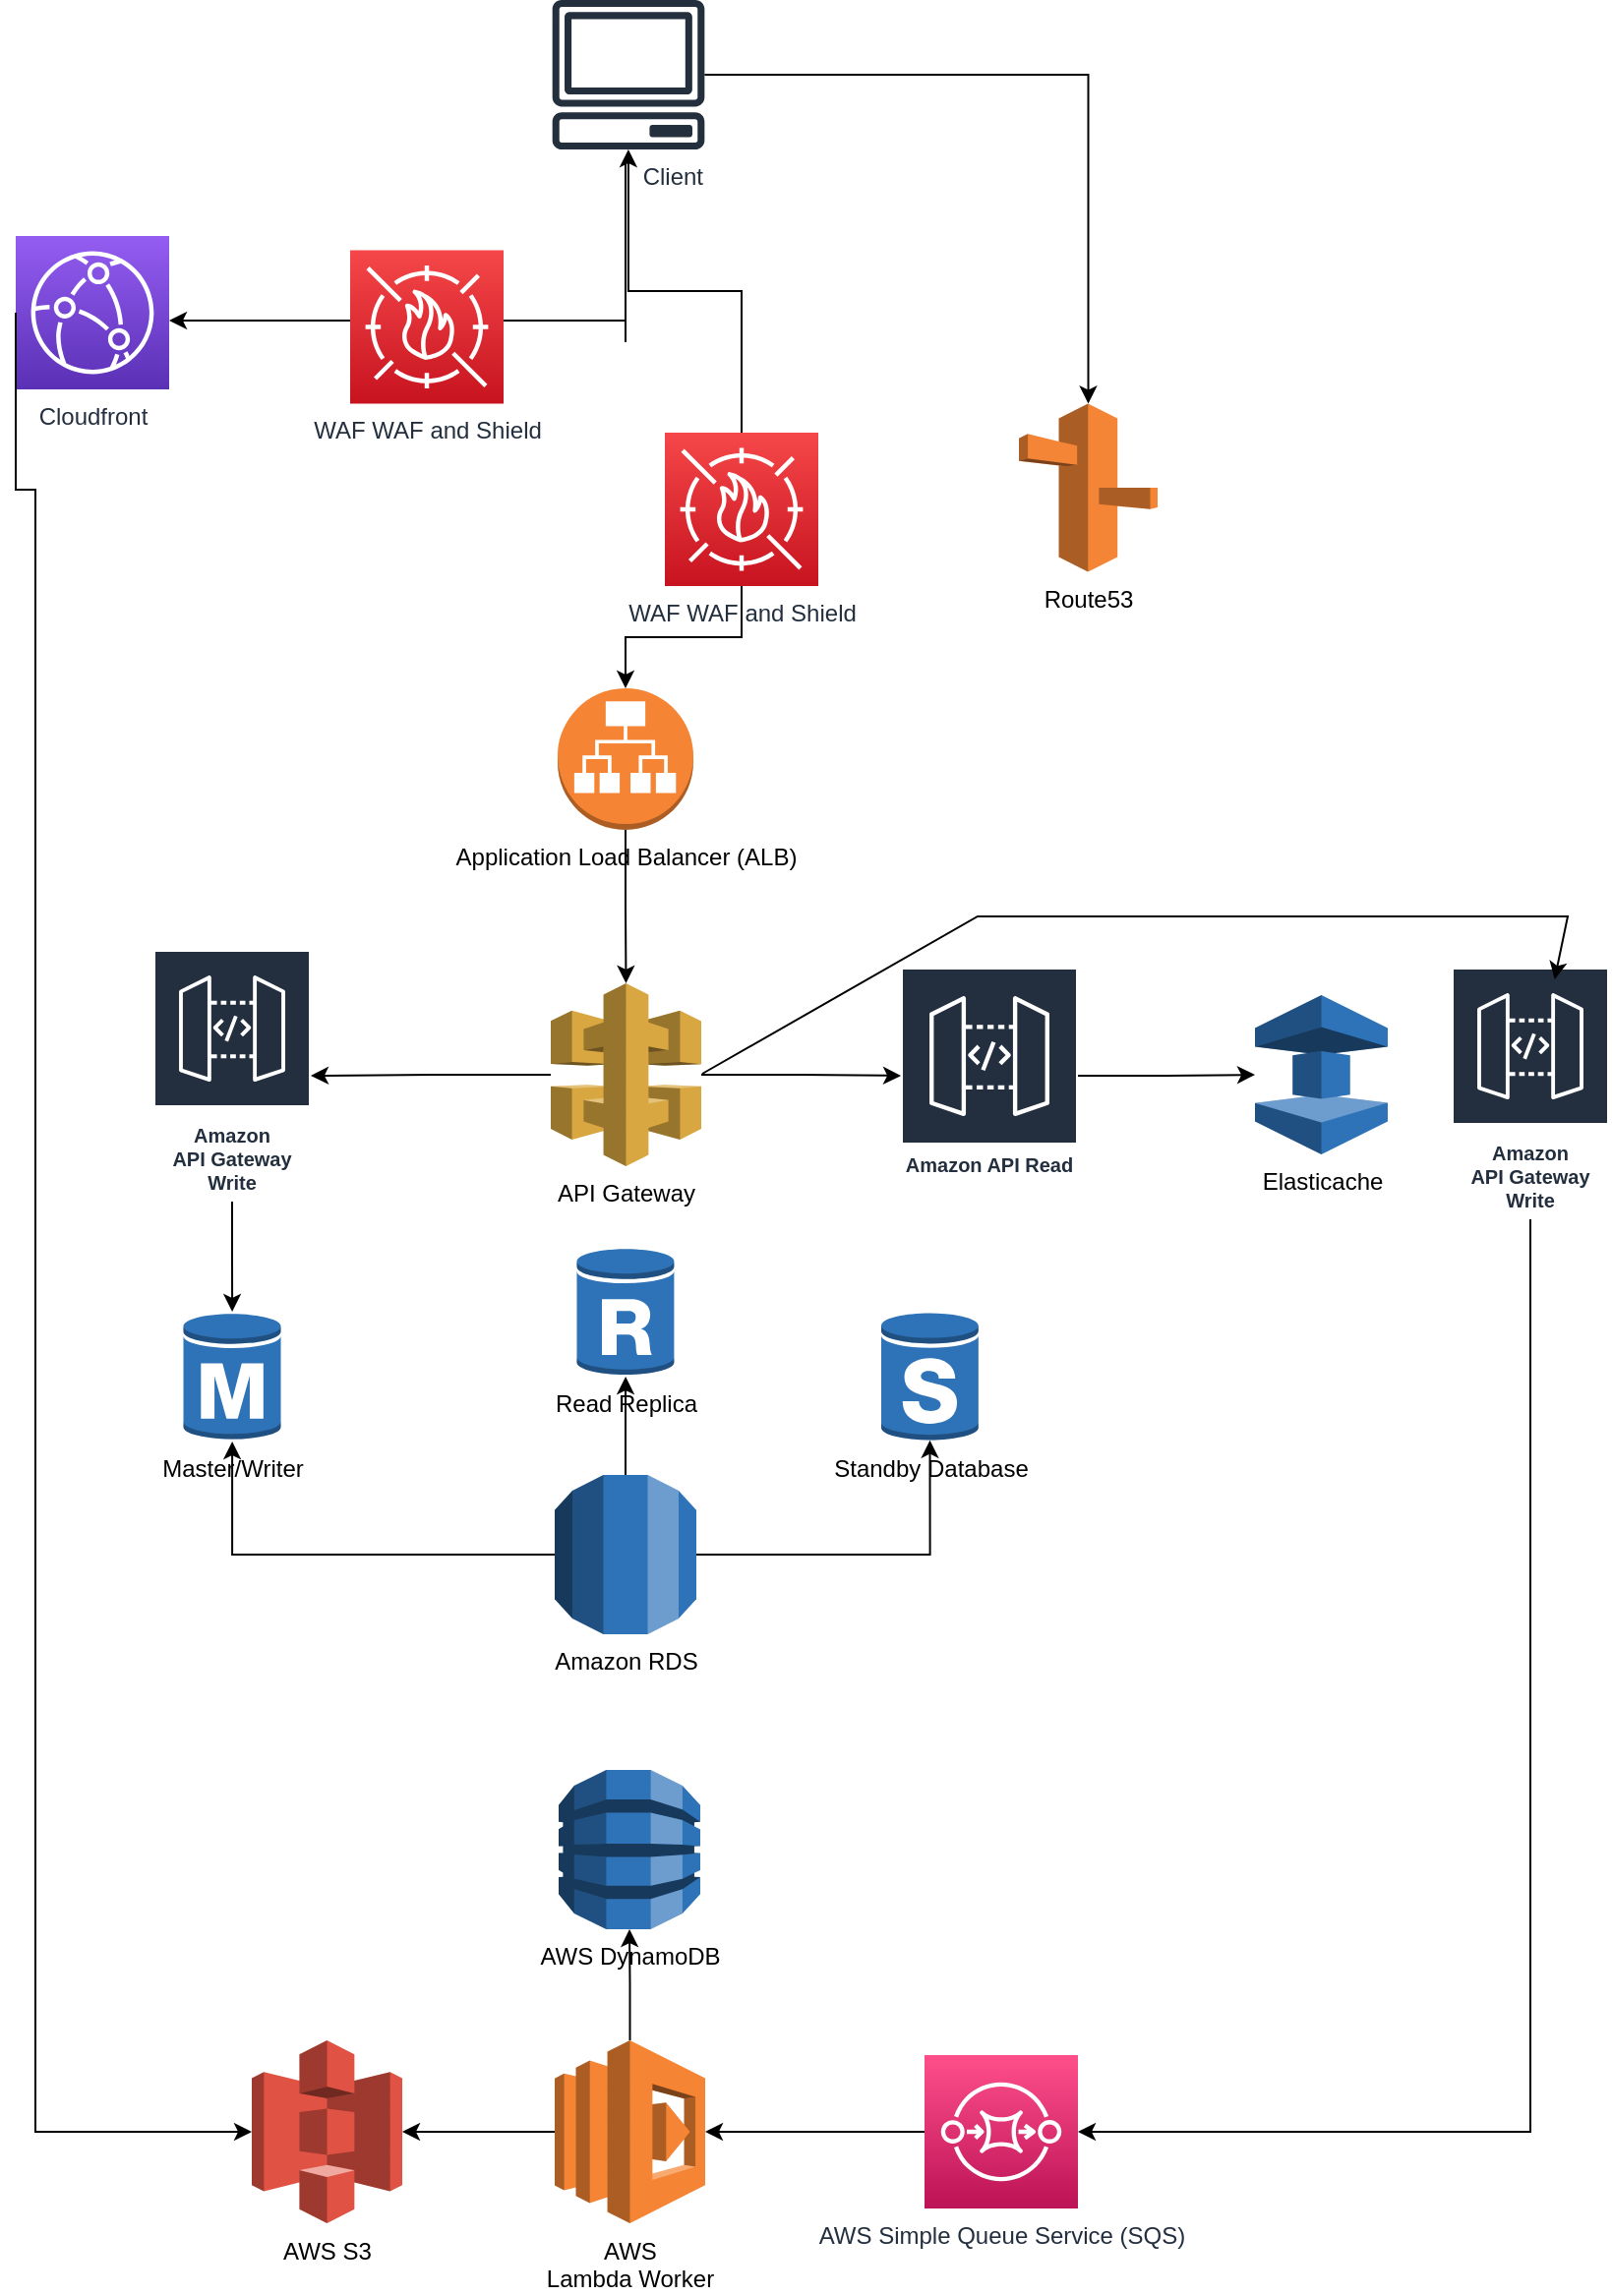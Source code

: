 <mxfile version="18.2.0" type="device"><diagram id="GgrkiQ2o8FsiPhLk7awA" name="Page-1"><mxGraphModel dx="1209" dy="1766" grid="1" gridSize="10" guides="1" tooltips="1" connect="1" arrows="1" fold="1" page="1" pageScale="1" pageWidth="850" pageHeight="1100" math="0" shadow="0"><root><mxCell id="0"/><mxCell id="1" parent="0"/><mxCell id="Yvfz5ftXEma6_s14iFeE-26" style="edgeStyle=orthogonalEdgeStyle;rounded=0;orthogonalLoop=1;jettySize=auto;html=1;" parent="1" source="Yvfz5ftXEma6_s14iFeE-22" target="Yvfz5ftXEma6_s14iFeE-25" edge="1"><mxGeometry relative="1" as="geometry"/></mxCell><mxCell id="Yvfz5ftXEma6_s14iFeE-11" value="Cloudfront&lt;br&gt;" style="sketch=0;points=[[0,0,0],[0.25,0,0],[0.5,0,0],[0.75,0,0],[1,0,0],[0,1,0],[0.25,1,0],[0.5,1,0],[0.75,1,0],[1,1,0],[0,0.25,0],[0,0.5,0],[0,0.75,0],[1,0.25,0],[1,0.5,0],[1,0.75,0]];outlineConnect=0;fontColor=#232F3E;gradientColor=#945DF2;gradientDirection=north;fillColor=#5A30B5;strokeColor=#ffffff;dashed=0;verticalLabelPosition=bottom;verticalAlign=top;align=center;html=1;fontSize=12;fontStyle=0;aspect=fixed;shape=mxgraph.aws4.resourceIcon;resIcon=mxgraph.aws4.cloudfront;" parent="1" vertex="1"><mxGeometry x="40" y="-30" width="78" height="78" as="geometry"/></mxCell><mxCell id="Yvfz5ftXEma6_s14iFeE-13" style="edgeStyle=orthogonalEdgeStyle;rounded=0;orthogonalLoop=1;jettySize=auto;html=1;" parent="1" edge="1"><mxGeometry relative="1" as="geometry"><Array as="points"><mxPoint x="350" y="24"/><mxPoint x="350" y="24"/></Array><mxPoint x="350" y="-70" as="sourcePoint"/><mxPoint x="118" y="13" as="targetPoint"/></mxGeometry></mxCell><mxCell id="Yvfz5ftXEma6_s14iFeE-15" style="edgeStyle=orthogonalEdgeStyle;rounded=0;orthogonalLoop=1;jettySize=auto;html=1;" parent="1" source="Yvfz5ftXEma6_s14iFeE-12" target="Yvfz5ftXEma6_s14iFeE-14" edge="1"><mxGeometry relative="1" as="geometry"/></mxCell><mxCell id="Yvfz5ftXEma6_s14iFeE-18" style="edgeStyle=orthogonalEdgeStyle;rounded=0;orthogonalLoop=1;jettySize=auto;html=1;startArrow=none;" parent="1" source="J4rxnKjIOmCY_qv5kal6-1" target="Yvfz5ftXEma6_s14iFeE-16" edge="1"><mxGeometry relative="1" as="geometry"/></mxCell><mxCell id="Yvfz5ftXEma6_s14iFeE-12" value="&amp;nbsp; &amp;nbsp; &amp;nbsp; &amp;nbsp; &amp;nbsp; &amp;nbsp; &amp;nbsp;Client" style="sketch=0;outlineConnect=0;fontColor=#232F3E;gradientColor=none;fillColor=#232F3D;strokeColor=none;dashed=0;verticalLabelPosition=bottom;verticalAlign=top;align=center;html=1;fontSize=12;fontStyle=0;aspect=fixed;pointerEvents=1;shape=mxgraph.aws4.client;" parent="1" vertex="1"><mxGeometry x="312.5" y="-150" width="78" height="76" as="geometry"/></mxCell><mxCell id="Yvfz5ftXEma6_s14iFeE-14" value="Route53&lt;br&gt;" style="outlineConnect=0;dashed=0;verticalLabelPosition=bottom;verticalAlign=top;align=center;html=1;shape=mxgraph.aws3.route_53;fillColor=#F58536;gradientColor=none;" parent="1" vertex="1"><mxGeometry x="550" y="55.25" width="70.5" height="85.5" as="geometry"/></mxCell><mxCell id="Yvfz5ftXEma6_s14iFeE-20" style="edgeStyle=orthogonalEdgeStyle;rounded=0;orthogonalLoop=1;jettySize=auto;html=1;" parent="1" source="Yvfz5ftXEma6_s14iFeE-16" target="Yvfz5ftXEma6_s14iFeE-19" edge="1"><mxGeometry relative="1" as="geometry"><mxPoint x="240" y="420" as="targetPoint"/></mxGeometry></mxCell><mxCell id="Yvfz5ftXEma6_s14iFeE-16" value="Application Load Balancer (ALB)&lt;br&gt;" style="outlineConnect=0;dashed=0;verticalLabelPosition=bottom;verticalAlign=top;align=center;html=1;shape=mxgraph.aws3.application_load_balancer;fillColor=#F58534;gradientColor=none;" parent="1" vertex="1"><mxGeometry x="315.5" y="200" width="69" height="72" as="geometry"/></mxCell><mxCell id="Yvfz5ftXEma6_s14iFeE-23" style="edgeStyle=orthogonalEdgeStyle;rounded=0;orthogonalLoop=1;jettySize=auto;html=1;" parent="1" source="Yvfz5ftXEma6_s14iFeE-19" target="Yvfz5ftXEma6_s14iFeE-21" edge="1"><mxGeometry relative="1" as="geometry"/></mxCell><mxCell id="Yvfz5ftXEma6_s14iFeE-24" style="edgeStyle=orthogonalEdgeStyle;rounded=0;orthogonalLoop=1;jettySize=auto;html=1;" parent="1" source="Yvfz5ftXEma6_s14iFeE-19" target="Yvfz5ftXEma6_s14iFeE-22" edge="1"><mxGeometry relative="1" as="geometry"/></mxCell><mxCell id="Yvfz5ftXEma6_s14iFeE-19" value="API Gateway&lt;br&gt;" style="outlineConnect=0;dashed=0;verticalLabelPosition=bottom;verticalAlign=top;align=center;html=1;shape=mxgraph.aws3.api_gateway;fillColor=#D9A741;gradientColor=none;" parent="1" vertex="1"><mxGeometry x="312" y="350" width="76.5" height="93" as="geometry"/></mxCell><mxCell id="Yvfz5ftXEma6_s14iFeE-31" style="edgeStyle=orthogonalEdgeStyle;rounded=0;orthogonalLoop=1;jettySize=auto;html=1;" parent="1" source="Yvfz5ftXEma6_s14iFeE-21" target="Yvfz5ftXEma6_s14iFeE-30" edge="1"><mxGeometry relative="1" as="geometry"/></mxCell><mxCell id="Yvfz5ftXEma6_s14iFeE-21" value="Amazon &lt;br&gt;API Gateway Write" style="sketch=0;outlineConnect=0;fontColor=#232F3E;gradientColor=none;strokeColor=#ffffff;fillColor=#232F3E;dashed=0;verticalLabelPosition=middle;verticalAlign=bottom;align=center;html=1;whiteSpace=wrap;fontSize=10;fontStyle=1;spacing=3;shape=mxgraph.aws4.productIcon;prIcon=mxgraph.aws4.api_gateway;" parent="1" vertex="1"><mxGeometry x="110" y="333" width="80" height="128" as="geometry"/></mxCell><mxCell id="Yvfz5ftXEma6_s14iFeE-22" value="Amazon API Read" style="sketch=0;outlineConnect=0;fontColor=#232F3E;gradientColor=none;strokeColor=#ffffff;fillColor=#232F3E;dashed=0;verticalLabelPosition=middle;verticalAlign=bottom;align=center;html=1;whiteSpace=wrap;fontSize=10;fontStyle=1;spacing=3;shape=mxgraph.aws4.productIcon;prIcon=mxgraph.aws4.api_gateway;" parent="1" vertex="1"><mxGeometry x="490" y="342" width="90" height="110" as="geometry"/></mxCell><mxCell id="Yvfz5ftXEma6_s14iFeE-25" value="Elasticache&lt;br&gt;" style="outlineConnect=0;dashed=0;verticalLabelPosition=bottom;verticalAlign=top;align=center;html=1;shape=mxgraph.aws3.elasticache;fillColor=#2E73B8;gradientColor=none;" parent="1" vertex="1"><mxGeometry x="670" y="356" width="67.5" height="81" as="geometry"/></mxCell><mxCell id="Yvfz5ftXEma6_s14iFeE-32" style="edgeStyle=orthogonalEdgeStyle;rounded=0;orthogonalLoop=1;jettySize=auto;html=1;" parent="1" source="Yvfz5ftXEma6_s14iFeE-27" target="Yvfz5ftXEma6_s14iFeE-30" edge="1"><mxGeometry relative="1" as="geometry"/></mxCell><mxCell id="Yvfz5ftXEma6_s14iFeE-33" style="edgeStyle=orthogonalEdgeStyle;rounded=0;orthogonalLoop=1;jettySize=auto;html=1;" parent="1" source="Yvfz5ftXEma6_s14iFeE-27" target="Yvfz5ftXEma6_s14iFeE-28" edge="1"><mxGeometry relative="1" as="geometry"/></mxCell><mxCell id="Yvfz5ftXEma6_s14iFeE-34" style="edgeStyle=orthogonalEdgeStyle;rounded=0;orthogonalLoop=1;jettySize=auto;html=1;entryX=0.5;entryY=0.99;entryDx=0;entryDy=0;entryPerimeter=0;" parent="1" source="Yvfz5ftXEma6_s14iFeE-27" target="Yvfz5ftXEma6_s14iFeE-29" edge="1"><mxGeometry relative="1" as="geometry"/></mxCell><mxCell id="Yvfz5ftXEma6_s14iFeE-27" value="Amazon RDS&lt;br&gt;" style="outlineConnect=0;dashed=0;verticalLabelPosition=bottom;verticalAlign=top;align=center;html=1;shape=mxgraph.aws3.rds;fillColor=#2E73B8;gradientColor=none;" parent="1" vertex="1"><mxGeometry x="314" y="600" width="72" height="81" as="geometry"/></mxCell><mxCell id="Yvfz5ftXEma6_s14iFeE-28" value="Read Replica" style="outlineConnect=0;dashed=0;verticalLabelPosition=bottom;verticalAlign=top;align=center;html=1;shape=mxgraph.aws3.rds_db_instance_read_replica;fillColor=#2E73B8;gradientColor=none;" parent="1" vertex="1"><mxGeometry x="325.25" y="484" width="49.5" height="66" as="geometry"/></mxCell><mxCell id="Yvfz5ftXEma6_s14iFeE-29" value="Standby Database&lt;br&gt;" style="outlineConnect=0;dashed=0;verticalLabelPosition=bottom;verticalAlign=top;align=center;html=1;shape=mxgraph.aws3.rds_db_instance_standby_multi_az;fillColor=#2E73B8;gradientColor=none;" parent="1" vertex="1"><mxGeometry x="480" y="517" width="49.5" height="66" as="geometry"/></mxCell><mxCell id="Yvfz5ftXEma6_s14iFeE-30" value="Master/Writer&lt;br&gt;" style="outlineConnect=0;dashed=0;verticalLabelPosition=bottom;verticalAlign=top;align=center;html=1;shape=mxgraph.aws3.rds_db_instance;fillColor=#2E73B8;gradientColor=none;" parent="1" vertex="1"><mxGeometry x="125.25" y="517" width="49.5" height="66" as="geometry"/></mxCell><mxCell id="Yvfz5ftXEma6_s14iFeE-38" style="edgeStyle=orthogonalEdgeStyle;rounded=0;orthogonalLoop=1;jettySize=auto;html=1;exitX=0;exitY=0.5;exitDx=0;exitDy=0;exitPerimeter=0;" parent="1" source="Yvfz5ftXEma6_s14iFeE-11" target="Yvfz5ftXEma6_s14iFeE-35" edge="1"><mxGeometry relative="1" as="geometry"><Array as="points"><mxPoint x="50" y="99"/><mxPoint x="50" y="934"/></Array></mxGeometry></mxCell><mxCell id="Yvfz5ftXEma6_s14iFeE-35" value="AWS S3" style="outlineConnect=0;dashed=0;verticalLabelPosition=bottom;verticalAlign=top;align=center;html=1;shape=mxgraph.aws3.s3;fillColor=#E05243;gradientColor=none;" parent="1" vertex="1"><mxGeometry x="160" y="887.5" width="76.5" height="93" as="geometry"/></mxCell><mxCell id="Yvfz5ftXEma6_s14iFeE-39" style="edgeStyle=orthogonalEdgeStyle;rounded=0;orthogonalLoop=1;jettySize=auto;html=1;" parent="1" source="Yvfz5ftXEma6_s14iFeE-36" target="Yvfz5ftXEma6_s14iFeE-35" edge="1"><mxGeometry relative="1" as="geometry"/></mxCell><mxCell id="Yvfz5ftXEma6_s14iFeE-42" style="edgeStyle=orthogonalEdgeStyle;rounded=0;orthogonalLoop=1;jettySize=auto;html=1;" parent="1" source="Yvfz5ftXEma6_s14iFeE-36" target="Yvfz5ftXEma6_s14iFeE-41" edge="1"><mxGeometry relative="1" as="geometry"/></mxCell><mxCell id="Yvfz5ftXEma6_s14iFeE-36" value="AWS &lt;br&gt;Lambda Worker" style="outlineConnect=0;dashed=0;verticalLabelPosition=bottom;verticalAlign=top;align=center;html=1;shape=mxgraph.aws3.lambda;fillColor=#F58534;gradientColor=none;" parent="1" vertex="1"><mxGeometry x="314" y="887.5" width="76.5" height="93" as="geometry"/></mxCell><mxCell id="Yvfz5ftXEma6_s14iFeE-40" style="edgeStyle=orthogonalEdgeStyle;rounded=0;orthogonalLoop=1;jettySize=auto;html=1;" parent="1" source="Yvfz5ftXEma6_s14iFeE-37" target="Yvfz5ftXEma6_s14iFeE-36" edge="1"><mxGeometry relative="1" as="geometry"/></mxCell><mxCell id="Yvfz5ftXEma6_s14iFeE-37" value="AWS Simple Queue Service (SQS)" style="sketch=0;points=[[0,0,0],[0.25,0,0],[0.5,0,0],[0.75,0,0],[1,0,0],[0,1,0],[0.25,1,0],[0.5,1,0],[0.75,1,0],[1,1,0],[0,0.25,0],[0,0.5,0],[0,0.75,0],[1,0.25,0],[1,0.5,0],[1,0.75,0]];outlineConnect=0;fontColor=#232F3E;gradientColor=#FF4F8B;gradientDirection=north;fillColor=#BC1356;strokeColor=#ffffff;dashed=0;verticalLabelPosition=bottom;verticalAlign=top;align=center;html=1;fontSize=12;fontStyle=0;aspect=fixed;shape=mxgraph.aws4.resourceIcon;resIcon=mxgraph.aws4.sqs;" parent="1" vertex="1"><mxGeometry x="502" y="895" width="78" height="78" as="geometry"/></mxCell><mxCell id="Yvfz5ftXEma6_s14iFeE-41" value="AWS DynamoDB&lt;br&gt;" style="outlineConnect=0;dashed=0;verticalLabelPosition=bottom;verticalAlign=top;align=center;html=1;shape=mxgraph.aws3.dynamo_db;fillColor=#2E73B8;gradientColor=none;" parent="1" vertex="1"><mxGeometry x="316" y="750" width="72" height="81" as="geometry"/></mxCell><mxCell id="Yvfz5ftXEma6_s14iFeE-46" style="edgeStyle=orthogonalEdgeStyle;rounded=0;orthogonalLoop=1;jettySize=auto;html=1;entryX=1;entryY=0.5;entryDx=0;entryDy=0;entryPerimeter=0;" parent="1" source="Yvfz5ftXEma6_s14iFeE-43" target="Yvfz5ftXEma6_s14iFeE-37" edge="1"><mxGeometry relative="1" as="geometry"><mxPoint x="780" y="950" as="targetPoint"/><Array as="points"><mxPoint x="810" y="934"/></Array></mxGeometry></mxCell><mxCell id="Yvfz5ftXEma6_s14iFeE-43" value="Amazon &lt;br&gt;API Gateway Write" style="sketch=0;outlineConnect=0;fontColor=#232F3E;gradientColor=none;strokeColor=#ffffff;fillColor=#232F3E;dashed=0;verticalLabelPosition=middle;verticalAlign=bottom;align=center;html=1;whiteSpace=wrap;fontSize=10;fontStyle=1;spacing=3;shape=mxgraph.aws4.productIcon;prIcon=mxgraph.aws4.api_gateway;" parent="1" vertex="1"><mxGeometry x="770" y="342" width="80" height="128" as="geometry"/></mxCell><mxCell id="Yvfz5ftXEma6_s14iFeE-45" value="" style="endArrow=classic;html=1;rounded=0;" parent="1" edge="1"><mxGeometry width="50" height="50" relative="1" as="geometry"><mxPoint x="389" y="396" as="sourcePoint"/><mxPoint x="822.333" y="348" as="targetPoint"/><Array as="points"><mxPoint x="529" y="316"/><mxPoint x="829" y="316"/></Array></mxGeometry></mxCell><mxCell id="K7NFIQ1bBFUEx32-ES0v-1" value="WAF WAF and Shield&lt;br&gt;" style="sketch=0;points=[[0,0,0],[0.25,0,0],[0.5,0,0],[0.75,0,0],[1,0,0],[0,1,0],[0.25,1,0],[0.5,1,0],[0.75,1,0],[1,1,0],[0,0.25,0],[0,0.5,0],[0,0.75,0],[1,0.25,0],[1,0.5,0],[1,0.75,0]];outlineConnect=0;fontColor=#232F3E;gradientColor=#F54749;gradientDirection=north;fillColor=#C7131F;strokeColor=#ffffff;dashed=0;verticalLabelPosition=bottom;verticalAlign=top;align=center;html=1;fontSize=12;fontStyle=0;aspect=fixed;shape=mxgraph.aws4.resourceIcon;resIcon=mxgraph.aws4.waf;" vertex="1" parent="1"><mxGeometry x="210" y="-22.75" width="78" height="78" as="geometry"/></mxCell><mxCell id="K7NFIQ1bBFUEx32-ES0v-4" style="edgeStyle=orthogonalEdgeStyle;rounded=0;orthogonalLoop=1;jettySize=auto;html=1;" edge="1" parent="1" source="J4rxnKjIOmCY_qv5kal6-1" target="Yvfz5ftXEma6_s14iFeE-12"><mxGeometry relative="1" as="geometry"/></mxCell><mxCell id="J4rxnKjIOmCY_qv5kal6-1" value="WAF WAF and Shield&lt;br&gt;" style="sketch=0;points=[[0,0,0],[0.25,0,0],[0.5,0,0],[0.75,0,0],[1,0,0],[0,1,0],[0.25,1,0],[0.5,1,0],[0.75,1,0],[1,1,0],[0,0.25,0],[0,0.5,0],[0,0.75,0],[1,0.25,0],[1,0.5,0],[1,0.75,0]];outlineConnect=0;fontColor=#232F3E;gradientColor=#F54749;gradientDirection=north;fillColor=#C7131F;strokeColor=#ffffff;dashed=0;verticalLabelPosition=bottom;verticalAlign=top;align=center;html=1;fontSize=12;fontStyle=0;aspect=fixed;shape=mxgraph.aws4.resourceIcon;resIcon=mxgraph.aws4.waf;" parent="1" vertex="1"><mxGeometry x="370" y="70" width="78" height="78" as="geometry"/></mxCell></root></mxGraphModel></diagram></mxfile>